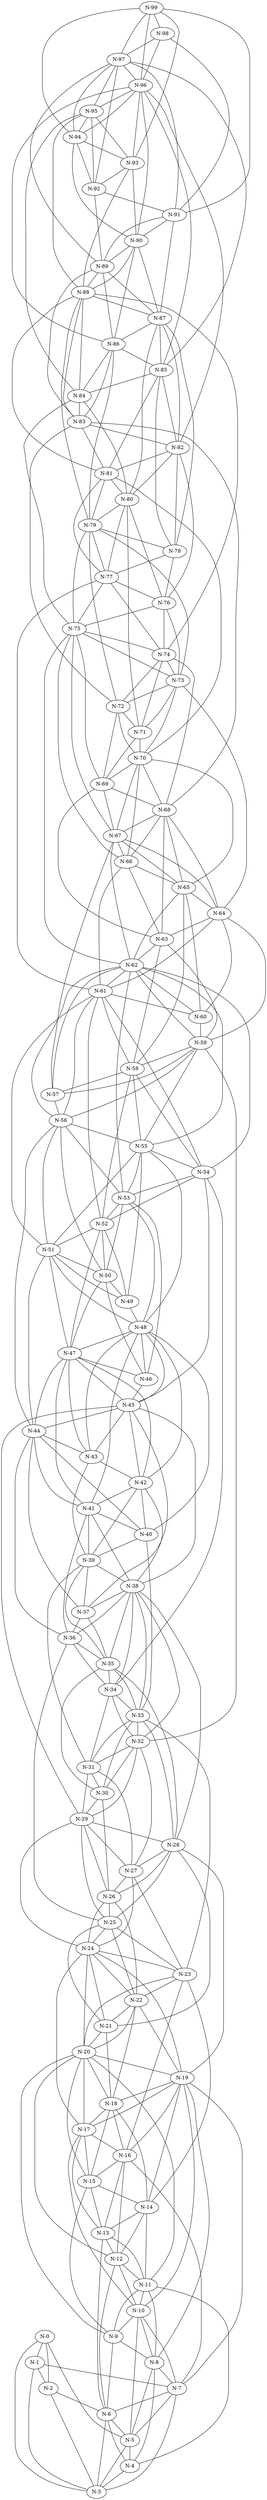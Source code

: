 graph G {
    "N-0";
    "N-1";
    "N-2";
    "N-3";
    "N-3";
    "N-4";
    "N-5";
    "N-6";
    "N-7";
    "N-8";
    "N-9";
    "N-10";
    "N-11";
    "N-12";
    "N-13";
    "N-14";
    "N-15";
    "N-16";
    "N-17";
    "N-18";
    "N-19";
    "N-20";
    "N-21";
    "N-22";
    "N-23";
    "N-24";
    "N-25";
    "N-26";
    "N-27";
    "N-28";
    "N-29";
    "N-30";
    "N-31";
    "N-32";
    "N-33";
    "N-34";
    "N-35";
    "N-36";
    "N-37";
    "N-38";
    "N-39";
    "N-40";
    "N-41";
    "N-42";
    "N-43";
    "N-44";
    "N-45";
    "N-46";
    "N-47";
    "N-48";
    "N-49";
    "N-50";
    "N-51";
    "N-52";
    "N-53";
    "N-54";
    "N-55";
    "N-56";
    "N-57";
    "N-58";
    "N-59";
    "N-60";
    "N-61";
    "N-62";
    "N-63";
    "N-64";
    "N-65";
    "N-66";
    "N-67";
    "N-68";
    "N-69";
    "N-70";
    "N-71";
    "N-72";
    "N-73";
    "N-74";
    "N-75";
    "N-76";
    "N-77";
    "N-78";
    "N-79";
    "N-80";
    "N-81";
    "N-82";
    "N-83";
    "N-84";
    "N-85";
    "N-86";
    "N-87";
    "N-88";
    "N-89";
    "N-90";
    "N-91";
    "N-92";
    "N-93";
    "N-94";
    "N-95";
    "N-96";
    "N-97";
    "N-98";
    "N-99";
    "N-0" -- "N-1";
    "N-0" -- "N-2";
    "N-0" -- "N-3";
    "N-0" -- "N-5";
    "N-1" -- "N-2";
    "N-1" -- "N-3";
    "N-1" -- "N-7";
    "N-2" -- "N-3";
    "N-2" -- "N-6";
    "N-4" -- "N-3";
    "N-5" -- "N-3";
    "N-5" -- "N-4";
    "N-6" -- "N-3";
    "N-6" -- "N-5";
    "N-6" -- "N-4";
    "N-7" -- "N-6";
    "N-7" -- "N-3";
    "N-7" -- "N-5";
    "N-8" -- "N-4";
    "N-8" -- "N-7";
    "N-8" -- "N-5";
    "N-9" -- "N-6";
    "N-9" -- "N-8";
    "N-10" -- "N-7";
    "N-10" -- "N-5";
    "N-10" -- "N-9";
    "N-10" -- "N-8";
    "N-11" -- "N-4";
    "N-11" -- "N-10";
    "N-11" -- "N-8";
    "N-11" -- "N-9";
    "N-12" -- "N-6";
    "N-12" -- "N-11";
    "N-12" -- "N-10";
    "N-13" -- "N-6";
    "N-13" -- "N-11";
    "N-13" -- "N-12";
    "N-14" -- "N-12";
    "N-14" -- "N-11";
    "N-14" -- "N-13";
    "N-15" -- "N-9";
    "N-15" -- "N-13";
    "N-15" -- "N-14";
    "N-16" -- "N-13";
    "N-16" -- "N-12";
    "N-16" -- "N-7";
    "N-16" -- "N-15";
    "N-17" -- "N-13";
    "N-17" -- "N-16";
    "N-17" -- "N-10";
    "N-17" -- "N-15";
    "N-18" -- "N-14";
    "N-18" -- "N-15";
    "N-18" -- "N-16";
    "N-18" -- "N-17";
    "N-19" -- "N-14";
    "N-19" -- "N-8";
    "N-19" -- "N-7";
    "N-19" -- "N-16";
    "N-19" -- "N-17";
    "N-19" -- "N-10";
    "N-19" -- "N-18";
    "N-20" -- "N-17";
    "N-20" -- "N-9";
    "N-20" -- "N-18";
    "N-20" -- "N-11";
    "N-20" -- "N-19";
    "N-20" -- "N-12";
    "N-20" -- "N-15";
    "N-21" -- "N-20";
    "N-21" -- "N-18";
    "N-22" -- "N-19";
    "N-22" -- "N-18";
    "N-22" -- "N-21";
    "N-22" -- "N-20";
    "N-23" -- "N-14";
    "N-23" -- "N-22";
    "N-23" -- "N-20";
    "N-23" -- "N-16";
    "N-24" -- "N-17";
    "N-24" -- "N-23";
    "N-24" -- "N-21";
    "N-24" -- "N-20";
    "N-24" -- "N-19";
    "N-24" -- "N-22";
    "N-25" -- "N-24";
    "N-25" -- "N-23";
    "N-25" -- "N-21";
    "N-25" -- "N-22";
    "N-26" -- "N-25";
    "N-26" -- "N-24";
    "N-26" -- "N-22";
    "N-27" -- "N-23";
    "N-27" -- "N-26";
    "N-27" -- "N-24";
    "N-28" -- "N-27";
    "N-28" -- "N-25";
    "N-28" -- "N-19";
    "N-28" -- "N-21";
    "N-28" -- "N-26";
    "N-29" -- "N-28";
    "N-29" -- "N-24";
    "N-29" -- "N-27";
    "N-29" -- "N-25";
    "N-29" -- "N-26";
    "N-30" -- "N-26";
    "N-30" -- "N-29";
    "N-31" -- "N-30";
    "N-31" -- "N-27";
    "N-31" -- "N-29";
    "N-32" -- "N-29";
    "N-32" -- "N-31";
    "N-32" -- "N-30";
    "N-32" -- "N-27";
    "N-33" -- "N-28";
    "N-33" -- "N-30";
    "N-33" -- "N-31";
    "N-33" -- "N-32";
    "N-33" -- "N-23";
    "N-34" -- "N-31";
    "N-34" -- "N-32";
    "N-34" -- "N-33";
    "N-35" -- "N-30";
    "N-35" -- "N-33";
    "N-35" -- "N-28";
    "N-35" -- "N-34";
    "N-36" -- "N-25";
    "N-36" -- "N-34";
    "N-36" -- "N-35";
    "N-37" -- "N-36";
    "N-37" -- "N-35";
    "N-38" -- "N-28";
    "N-38" -- "N-32";
    "N-38" -- "N-34";
    "N-38" -- "N-35";
    "N-38" -- "N-33";
    "N-38" -- "N-36";
    "N-38" -- "N-37";
    "N-39" -- "N-38";
    "N-39" -- "N-35";
    "N-39" -- "N-31";
    "N-39" -- "N-37";
    "N-40" -- "N-33";
    "N-40" -- "N-39";
    "N-41" -- "N-40";
    "N-41" -- "N-38";
    "N-41" -- "N-36";
    "N-41" -- "N-39";
    "N-42" -- "N-40";
    "N-42" -- "N-38";
    "N-42" -- "N-39";
    "N-42" -- "N-41";
    "N-43" -- "N-42";
    "N-43" -- "N-39";
    "N-44" -- "N-41";
    "N-44" -- "N-40";
    "N-44" -- "N-36";
    "N-44" -- "N-43";
    "N-44" -- "N-37";
    "N-45" -- "N-43";
    "N-45" -- "N-38";
    "N-45" -- "N-37";
    "N-45" -- "N-44";
    "N-45" -- "N-29";
    "N-45" -- "N-42";
    "N-46" -- "N-45";
    "N-47" -- "N-44";
    "N-47" -- "N-45";
    "N-47" -- "N-46";
    "N-47" -- "N-41";
    "N-47" -- "N-42";
    "N-47" -- "N-43";
    "N-48" -- "N-46";
    "N-48" -- "N-47";
    "N-48" -- "N-45";
    "N-48" -- "N-40";
    "N-48" -- "N-42";
    "N-48" -- "N-41";
    "N-48" -- "N-43";
    "N-49" -- "N-48";
    "N-50" -- "N-46";
    "N-50" -- "N-47";
    "N-50" -- "N-49";
    "N-51" -- "N-47";
    "N-51" -- "N-48";
    "N-51" -- "N-49";
    "N-51" -- "N-44";
    "N-51" -- "N-50";
    "N-52" -- "N-47";
    "N-52" -- "N-49";
    "N-52" -- "N-50";
    "N-52" -- "N-51";
    "N-53" -- "N-48";
    "N-53" -- "N-50";
    "N-53" -- "N-46";
    "N-53" -- "N-52";
    "N-54" -- "N-52";
    "N-54" -- "N-34";
    "N-54" -- "N-53";
    "N-54" -- "N-45";
    "N-55" -- "N-53";
    "N-55" -- "N-54";
    "N-55" -- "N-48";
    "N-55" -- "N-51";
    "N-55" -- "N-49";
    "N-56" -- "N-50";
    "N-56" -- "N-51";
    "N-56" -- "N-44";
    "N-56" -- "N-53";
    "N-56" -- "N-55";
    "N-57" -- "N-56";
    "N-58" -- "N-57";
    "N-58" -- "N-55";
    "N-58" -- "N-52";
    "N-58" -- "N-54";
    "N-59" -- "N-57";
    "N-59" -- "N-55";
    "N-59" -- "N-32";
    "N-59" -- "N-56";
    "N-59" -- "N-58";
    "N-60" -- "N-59";
    "N-61" -- "N-52";
    "N-61" -- "N-56";
    "N-61" -- "N-60";
    "N-61" -- "N-51";
    "N-61" -- "N-58";
    "N-61" -- "N-54";
    "N-62" -- "N-61";
    "N-62" -- "N-60";
    "N-62" -- "N-59";
    "N-62" -- "N-56";
    "N-62" -- "N-57";
    "N-62" -- "N-53";
    "N-62" -- "N-54";
    "N-62" -- "N-55";
    "N-63" -- "N-58";
    "N-63" -- "N-59";
    "N-63" -- "N-62";
    "N-64" -- "N-59";
    "N-64" -- "N-60";
    "N-64" -- "N-63";
    "N-64" -- "N-61";
    "N-65" -- "N-62";
    "N-65" -- "N-64";
    "N-65" -- "N-60";
    "N-65" -- "N-58";
    "N-66" -- "N-61";
    "N-66" -- "N-65";
    "N-66" -- "N-63";
    "N-67" -- "N-64";
    "N-67" -- "N-57";
    "N-67" -- "N-65";
    "N-67" -- "N-66";
    "N-67" -- "N-62";
    "N-68" -- "N-63";
    "N-68" -- "N-65";
    "N-68" -- "N-66";
    "N-68" -- "N-64";
    "N-68" -- "N-67";
    "N-69" -- "N-63";
    "N-69" -- "N-67";
    "N-69" -- "N-68";
    "N-70" -- "N-67";
    "N-70" -- "N-66";
    "N-70" -- "N-69";
    "N-70" -- "N-65";
    "N-70" -- "N-68";
    "N-71" -- "N-69";
    "N-71" -- "N-70";
    "N-72" -- "N-71";
    "N-72" -- "N-69";
    "N-72" -- "N-70";
    "N-73" -- "N-71";
    "N-73" -- "N-64";
    "N-73" -- "N-70";
    "N-73" -- "N-72";
    "N-74" -- "N-71";
    "N-74" -- "N-68";
    "N-74" -- "N-73";
    "N-74" -- "N-72";
    "N-75" -- "N-73";
    "N-75" -- "N-74";
    "N-75" -- "N-69";
    "N-75" -- "N-62";
    "N-75" -- "N-67";
    "N-75" -- "N-66";
    "N-76" -- "N-73";
    "N-76" -- "N-75";
    "N-76" -- "N-74";
    "N-77" -- "N-74";
    "N-77" -- "N-76";
    "N-77" -- "N-61";
    "N-77" -- "N-75";
    "N-78" -- "N-77";
    "N-78" -- "N-76";
    "N-79" -- "N-73";
    "N-79" -- "N-75";
    "N-79" -- "N-72";
    "N-79" -- "N-78";
    "N-79" -- "N-77";
    "N-80" -- "N-71";
    "N-80" -- "N-76";
    "N-80" -- "N-79";
    "N-80" -- "N-77";
    "N-81" -- "N-70";
    "N-81" -- "N-79";
    "N-81" -- "N-77";
    "N-81" -- "N-80";
    "N-82" -- "N-78";
    "N-82" -- "N-76";
    "N-82" -- "N-80";
    "N-82" -- "N-81";
    "N-83" -- "N-82";
    "N-83" -- "N-81";
    "N-83" -- "N-68";
    "N-83" -- "N-72";
    "N-84" -- "N-75";
    "N-84" -- "N-83";
    "N-84" -- "N-80";
    "N-85" -- "N-84";
    "N-85" -- "N-81";
    "N-85" -- "N-78";
    "N-85" -- "N-82";
    "N-86" -- "N-79";
    "N-86" -- "N-85";
    "N-86" -- "N-83";
    "N-86" -- "N-84";
    "N-87" -- "N-85";
    "N-87" -- "N-86";
    "N-87" -- "N-82";
    "N-87" -- "N-78";
    "N-87" -- "N-80";
    "N-88" -- "N-87";
    "N-88" -- "N-81";
    "N-88" -- "N-84";
    "N-88" -- "N-83";
    "N-88" -- "N-74";
    "N-88" -- "N-79";
    "N-89" -- "N-83";
    "N-89" -- "N-88";
    "N-89" -- "N-86";
    "N-89" -- "N-87";
    "N-90" -- "N-89";
    "N-90" -- "N-86";
    "N-90" -- "N-87";
    "N-90" -- "N-88";
    "N-91" -- "N-87";
    "N-91" -- "N-89";
    "N-91" -- "N-90";
    "N-92" -- "N-89";
    "N-92" -- "N-91";
    "N-93" -- "N-92";
    "N-93" -- "N-90";
    "N-93" -- "N-88";
    "N-94" -- "N-93";
    "N-94" -- "N-92";
    "N-94" -- "N-90";
    "N-95" -- "N-84";
    "N-95" -- "N-88";
    "N-95" -- "N-93";
    "N-95" -- "N-94";
    "N-95" -- "N-92";
    "N-96" -- "N-86";
    "N-96" -- "N-82";
    "N-96" -- "N-90";
    "N-96" -- "N-85";
    "N-96" -- "N-94";
    "N-96" -- "N-93";
    "N-96" -- "N-95";
    "N-97" -- "N-92";
    "N-97" -- "N-95";
    "N-97" -- "N-89";
    "N-97" -- "N-85";
    "N-97" -- "N-94";
    "N-97" -- "N-91";
    "N-97" -- "N-96";
    "N-98" -- "N-97";
    "N-98" -- "N-91";
    "N-98" -- "N-96";
    "N-99" -- "N-97";
    "N-99" -- "N-91";
    "N-99" -- "N-93";
    "N-99" -- "N-96";
    "N-99" -- "N-98";
    "N-99" -- "N-94";
}
